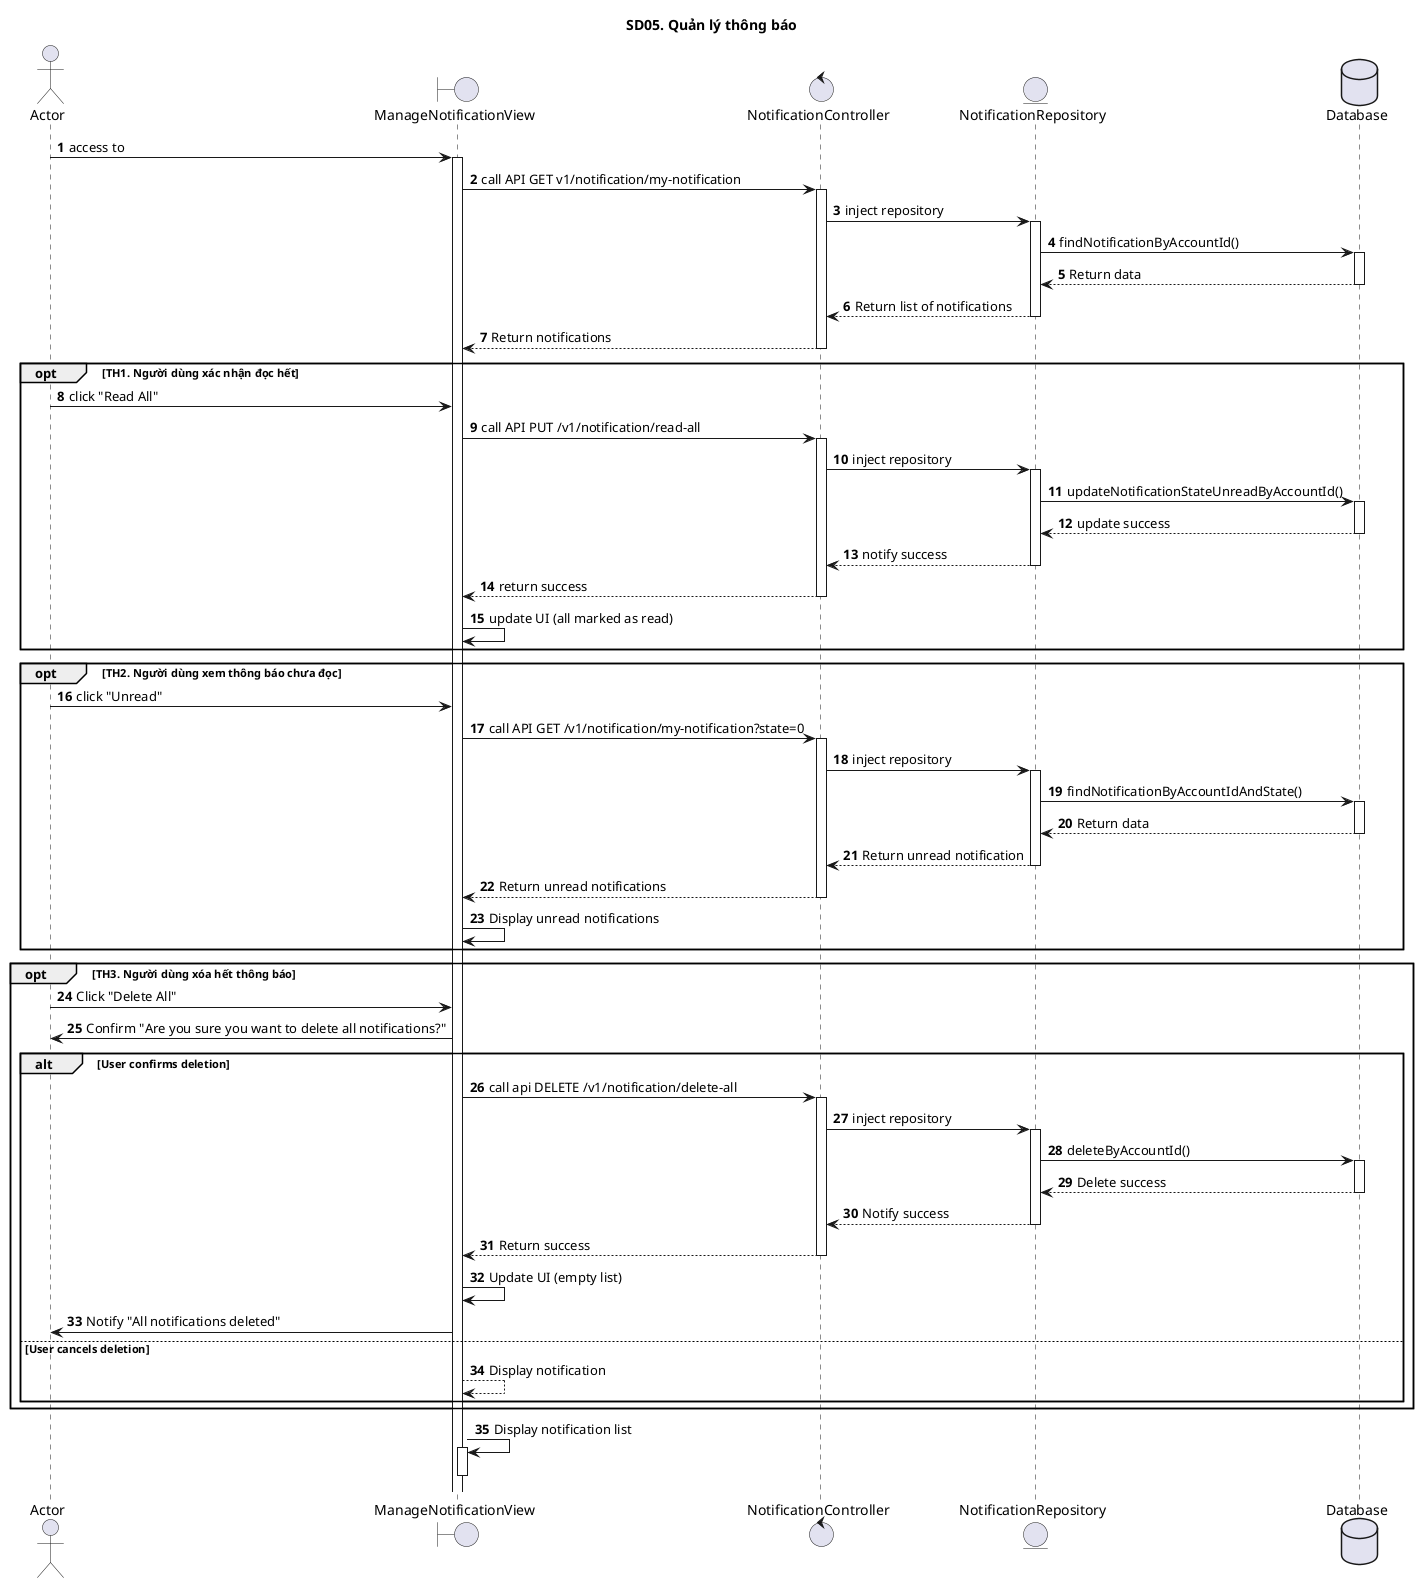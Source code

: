 @startuml SQ
autonumber
title SD05. Quản lý thông báo
actor "Actor" as actor
boundary "ManageNotificationView" as manageView
control "NotificationController" as controller
entity "NotificationRepository" as model
database "Database" as database

' Main Flow
actor -> manageView : access to
activate manageView

' Display Notification List
manageView -> controller : call API GET v1/notification/my-notification
activate controller
controller -> model : inject repository
activate model
model -> database : findNotificationByAccountId()
activate database
database --> model : Return data
deactivate database
model --> controller : Return list of notifications
deactivate model
controller --> manageView : Return notifications
deactivate controller

' Option 1: Mark All as Read
opt TH1. Người dùng xác nhận đọc hết
    actor -> manageView : click "Read All"
    manageView -> controller : call API PUT /v1/notification/read-all
    activate controller
    controller -> model : inject repository
    activate model
    model -> database : updateNotificationStateUnreadByAccountId()
    activate database
    database --> model : update success
    deactivate database
    model --> controller : notify success
    deactivate model
    controller --> manageView : return success
    deactivate controller
    manageView -> manageView : update UI (all marked as read)
end

' Option 2: View Unread Notifications
opt TH2. Người dùng xem thông báo chưa đọc
    actor -> manageView : click "Unread"
    manageView -> controller : call API GET /v1/notification/my-notification?state=0
    activate controller
    controller -> model : inject repository
    activate model
    model -> database : findNotificationByAccountIdAndState()
    activate database
    database --> model : Return data
    deactivate database
    model --> controller : Return unread notification
    deactivate model
    controller --> manageView : Return unread notifications
    deactivate controller
    manageView -> manageView : Display unread notifications
end

' Option 3: Delete All Notifications
opt TH3. Người dùng xóa hết thông báo
    actor -> manageView : Click "Delete All"
    manageView -> actor : Confirm "Are you sure you want to delete all notifications?"
    alt User confirms deletion
        manageView -> controller : call api DELETE /v1/notification/delete-all
        activate controller
        controller -> model : inject repository
        activate model
        model -> database : deleteByAccountId()
        activate database
        database --> model : Delete success
        deactivate database
        model --> controller : Notify success
        deactivate model
        controller --> manageView : Return success
        deactivate controller
        manageView -> manageView : Update UI (empty list)
        manageView -> actor : Notify "All notifications deleted"
    else User cancels deletion
        manageView --> manageView: Display notification
    end
end

manageView -> manageView : Display notification list
activate manageView
deactivate manageView

@enduml
